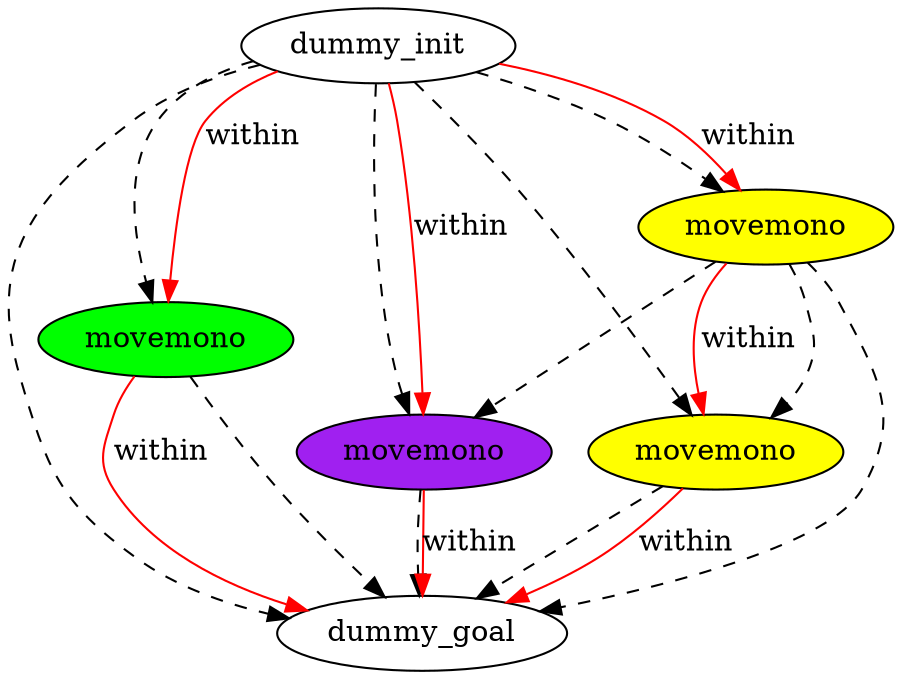 digraph {
	"805c06c9-a4fb-6635-5b5b-0c4677652f1d" [label=dummy_init fillcolor=white style=filled]
	"f3b4176d-3674-39da-106e-08d0863a80ee" [label=dummy_goal fillcolor=white style=filled]
	"c42d32e4-c4e7-92cc-f83a-c18fda0832bd" [label=movemono fillcolor=yellow style=filled]
	"604fc756-b125-fac5-35ae-79502e2d90c2" [label=movemono fillcolor=green style=filled]
	"3c7faa24-72e0-9052-cd42-f787668a709f" [label=movemono fillcolor=purple style=filled]
	"9a0d724a-c03b-e7eb-5c32-0eea32653d21" [label=movemono fillcolor=yellow style=filled]
	"c42d32e4-c4e7-92cc-f83a-c18fda0832bd" -> "f3b4176d-3674-39da-106e-08d0863a80ee" [color=black style=dashed]
	"805c06c9-a4fb-6635-5b5b-0c4677652f1d" -> "3c7faa24-72e0-9052-cd42-f787668a709f" [color=black style=dashed]
	"805c06c9-a4fb-6635-5b5b-0c4677652f1d" -> "9a0d724a-c03b-e7eb-5c32-0eea32653d21" [color=black style=dashed]
	"805c06c9-a4fb-6635-5b5b-0c4677652f1d" -> "604fc756-b125-fac5-35ae-79502e2d90c2" [color=black style=dashed]
	"9a0d724a-c03b-e7eb-5c32-0eea32653d21" -> "3c7faa24-72e0-9052-cd42-f787668a709f" [color=black style=dashed]
	"9a0d724a-c03b-e7eb-5c32-0eea32653d21" -> "f3b4176d-3674-39da-106e-08d0863a80ee" [color=black style=dashed]
	"604fc756-b125-fac5-35ae-79502e2d90c2" -> "f3b4176d-3674-39da-106e-08d0863a80ee" [color=black style=dashed]
	"805c06c9-a4fb-6635-5b5b-0c4677652f1d" -> "f3b4176d-3674-39da-106e-08d0863a80ee" [color=black style=dashed]
	"3c7faa24-72e0-9052-cd42-f787668a709f" -> "f3b4176d-3674-39da-106e-08d0863a80ee" [color=black style=dashed]
	"805c06c9-a4fb-6635-5b5b-0c4677652f1d" -> "c42d32e4-c4e7-92cc-f83a-c18fda0832bd" [color=black style=dashed]
	"9a0d724a-c03b-e7eb-5c32-0eea32653d21" -> "c42d32e4-c4e7-92cc-f83a-c18fda0832bd" [color=black style=dashed]
	"9a0d724a-c03b-e7eb-5c32-0eea32653d21" -> "c42d32e4-c4e7-92cc-f83a-c18fda0832bd" [label=within color=red]
	"805c06c9-a4fb-6635-5b5b-0c4677652f1d" -> "9a0d724a-c03b-e7eb-5c32-0eea32653d21" [label=within color=red]
	"3c7faa24-72e0-9052-cd42-f787668a709f" -> "f3b4176d-3674-39da-106e-08d0863a80ee" [label=within color=red]
	"805c06c9-a4fb-6635-5b5b-0c4677652f1d" -> "3c7faa24-72e0-9052-cd42-f787668a709f" [label=within color=red]
	"805c06c9-a4fb-6635-5b5b-0c4677652f1d" -> "604fc756-b125-fac5-35ae-79502e2d90c2" [label=within color=red]
	"c42d32e4-c4e7-92cc-f83a-c18fda0832bd" -> "f3b4176d-3674-39da-106e-08d0863a80ee" [label=within color=red]
	"604fc756-b125-fac5-35ae-79502e2d90c2" -> "f3b4176d-3674-39da-106e-08d0863a80ee" [label=within color=red]
}
